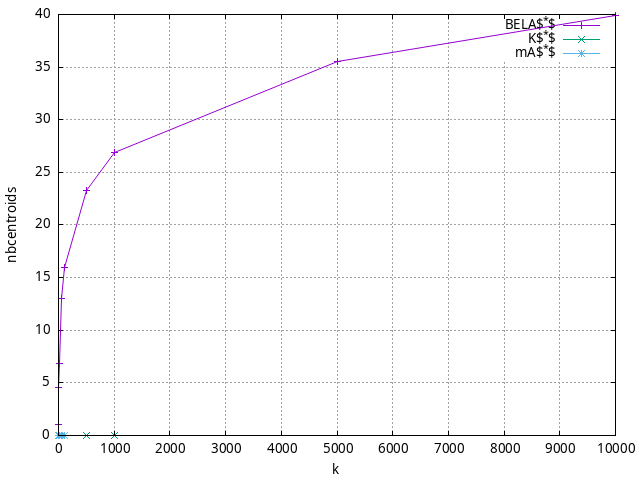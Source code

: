 #!/usr/bin/gnuplot
# -*- coding: utf-8 -*-
#
# results/maps/unit/15/random512-15.heuristic.unit.nbcentroids.gnuplot
#
# Started on 04/02/2024 19:56:10
# Author: Carlos Linares López
set grid
set xlabel "k"
set ylabel "nbcentroids"

set terminal png enhanced font "Ariel,10"
set output 'random512-15.heuristic.unit.nbcentroids.png'

plot "-" title "BELA$^*$"      with linesp, "-" title "K$^*$"      with linesp, "-" title "mA$^*$"      with linesp

	1 1.0
	5 4.52
	10 6.86
	50 13.0
	100 15.99
	500 23.31
	1000 26.86
	5000 35.58
	10000 39.91
end
	1 0.0
	5 0.0
	10 0.0
	50 0.0
	100 0.0
	500 0.0
	1000 0.0
end
	1 0.0
	5 0.0
	10 0.0
	50 0.0
	100 0.0
end
